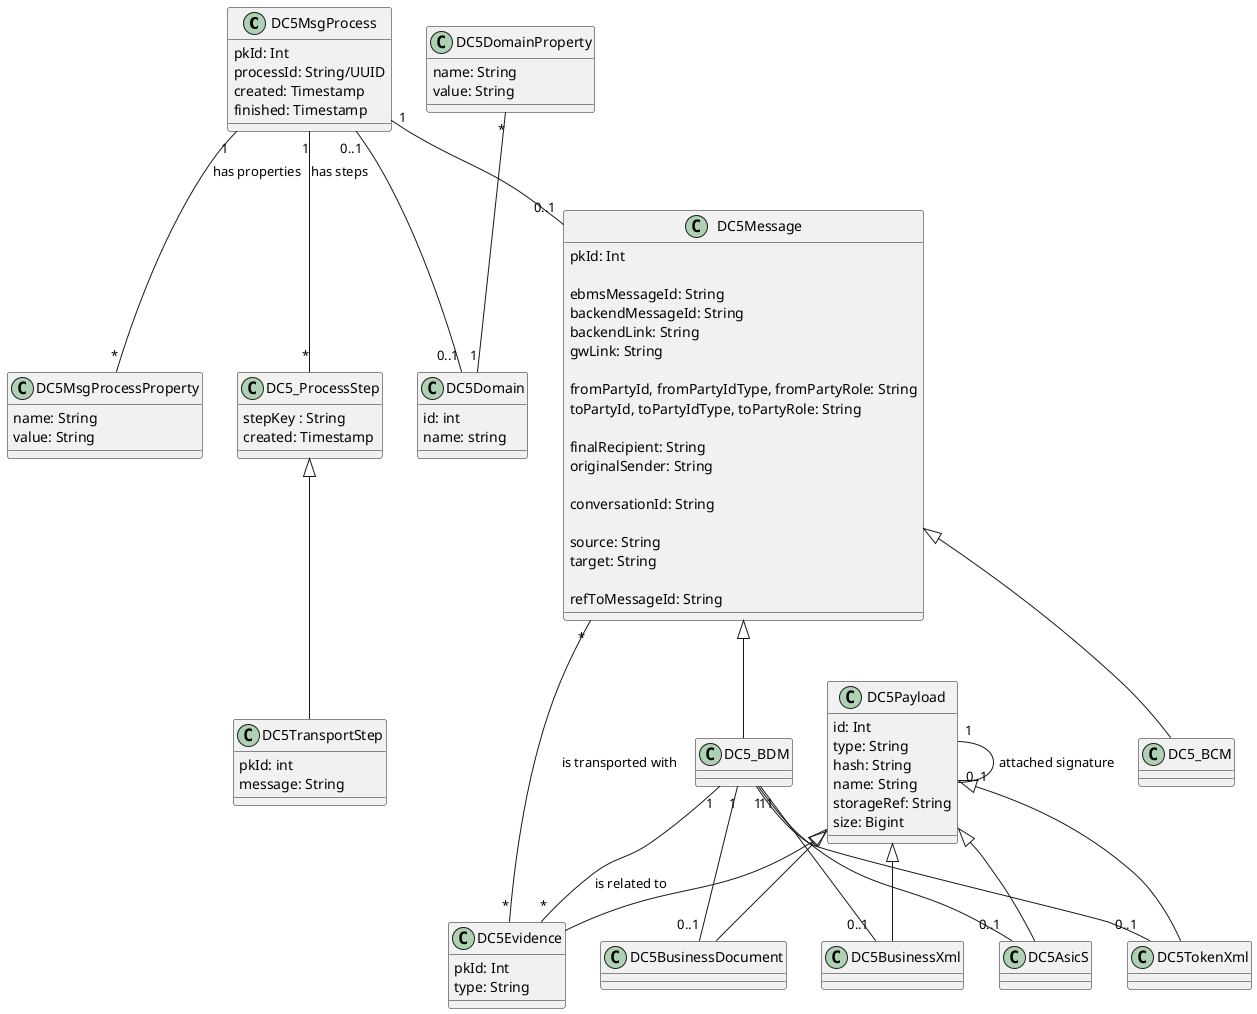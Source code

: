 @startuml

class DC5MsgProcess {
  pkId: Int
  processId: String/UUID
  created: Timestamp
  finished: Timestamp
}

class DC5MsgProcessProperty {
  name: String
  value: String
}

DC5MsgProcess "1" -- "*" DC5MsgProcessProperty : has properties

class DC5_ProcessStep {
  stepKey : String
  created: Timestamp
}

DC5MsgProcess "1" -- "*" DC5_ProcessStep : has steps

DC5MsgProcess "0..1" -- "0..1" DC5Domain

DC5MsgProcess "1" -- "0..1" DC5Message

class DC5Message {
  pkId: Int

  ebmsMessageId: String
  backendMessageId: String
  backendLink: String
  gwLink: String

  fromPartyId, fromPartyIdType, fromPartyRole: String
  toPartyId, toPartyIdType, toPartyRole: String

  finalRecipient: String
  originalSender: String

  conversationId: String

  source: String
  target: String

  refToMessageId: String
}

'BCM ... BusinessDocumentMessage
class DC5_BDM {

}

'BCM ... BusinessConfirmationMessage
class DC5_BCM {

}

DC5Message ^-- DC5_BCM
DC5Message ^-- DC5_BDM


class DC5Payload {
  id: Int
  type: String
  hash: String
  name: String
  storageRef: String
  size: Bigint
}


class DC5Evidence {
  pkId: Int
  type: String
}

DC5Payload ^-- DC5Evidence
DC5Payload ^-- DC5BusinessDocument
DC5Payload ^-- DC5BusinessXml
DC5Payload ^-- DC5AsicS
DC5Payload ^-- DC5TokenXml

DC5Payload "1" -- "0..1" DC5Payload : attached signature

DC5_BDM "1" -- "0..1"  DC5AsicS
DC5_BDM "1" -- "0..1"  DC5TokenXml
DC5_BDM "1" -- "0..1"  DC5BusinessXml
DC5_BDM "1" -- "0..1"  DC5BusinessDocument

DC5Message "*" -- "*"  DC5Evidence : is transported with
DC5_BDM "1" -- "*" DC5Evidence : is related to


class DC5Domain {
 id: int
 name: string
}


class DC5DomainProperty {
  name: String
  value: String
}

DC5DomainProperty "*" -- "1" DC5Domain

class DC5TransportStep {
  pkId: int
  message: String

}

DC5_ProcessStep ^-- DC5TransportStep


@enduml